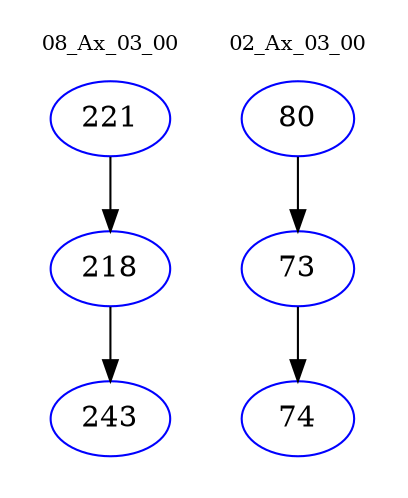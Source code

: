 digraph{
subgraph cluster_0 {
color = white
label = "08_Ax_03_00";
fontsize=10;
T0_221 [label="221", color="blue"]
T0_221 -> T0_218 [color="black"]
T0_218 [label="218", color="blue"]
T0_218 -> T0_243 [color="black"]
T0_243 [label="243", color="blue"]
}
subgraph cluster_1 {
color = white
label = "02_Ax_03_00";
fontsize=10;
T1_80 [label="80", color="blue"]
T1_80 -> T1_73 [color="black"]
T1_73 [label="73", color="blue"]
T1_73 -> T1_74 [color="black"]
T1_74 [label="74", color="blue"]
}
}
